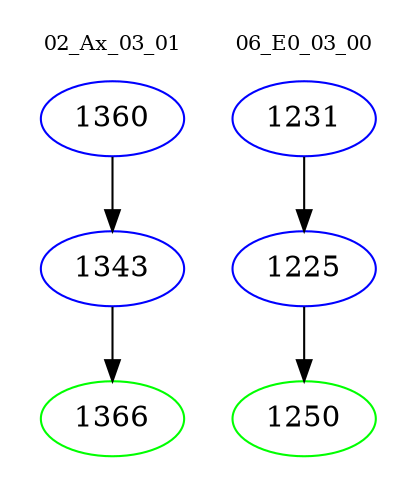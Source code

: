 digraph{
subgraph cluster_0 {
color = white
label = "02_Ax_03_01";
fontsize=10;
T0_1360 [label="1360", color="blue"]
T0_1360 -> T0_1343 [color="black"]
T0_1343 [label="1343", color="blue"]
T0_1343 -> T0_1366 [color="black"]
T0_1366 [label="1366", color="green"]
}
subgraph cluster_1 {
color = white
label = "06_E0_03_00";
fontsize=10;
T1_1231 [label="1231", color="blue"]
T1_1231 -> T1_1225 [color="black"]
T1_1225 [label="1225", color="blue"]
T1_1225 -> T1_1250 [color="black"]
T1_1250 [label="1250", color="green"]
}
}
